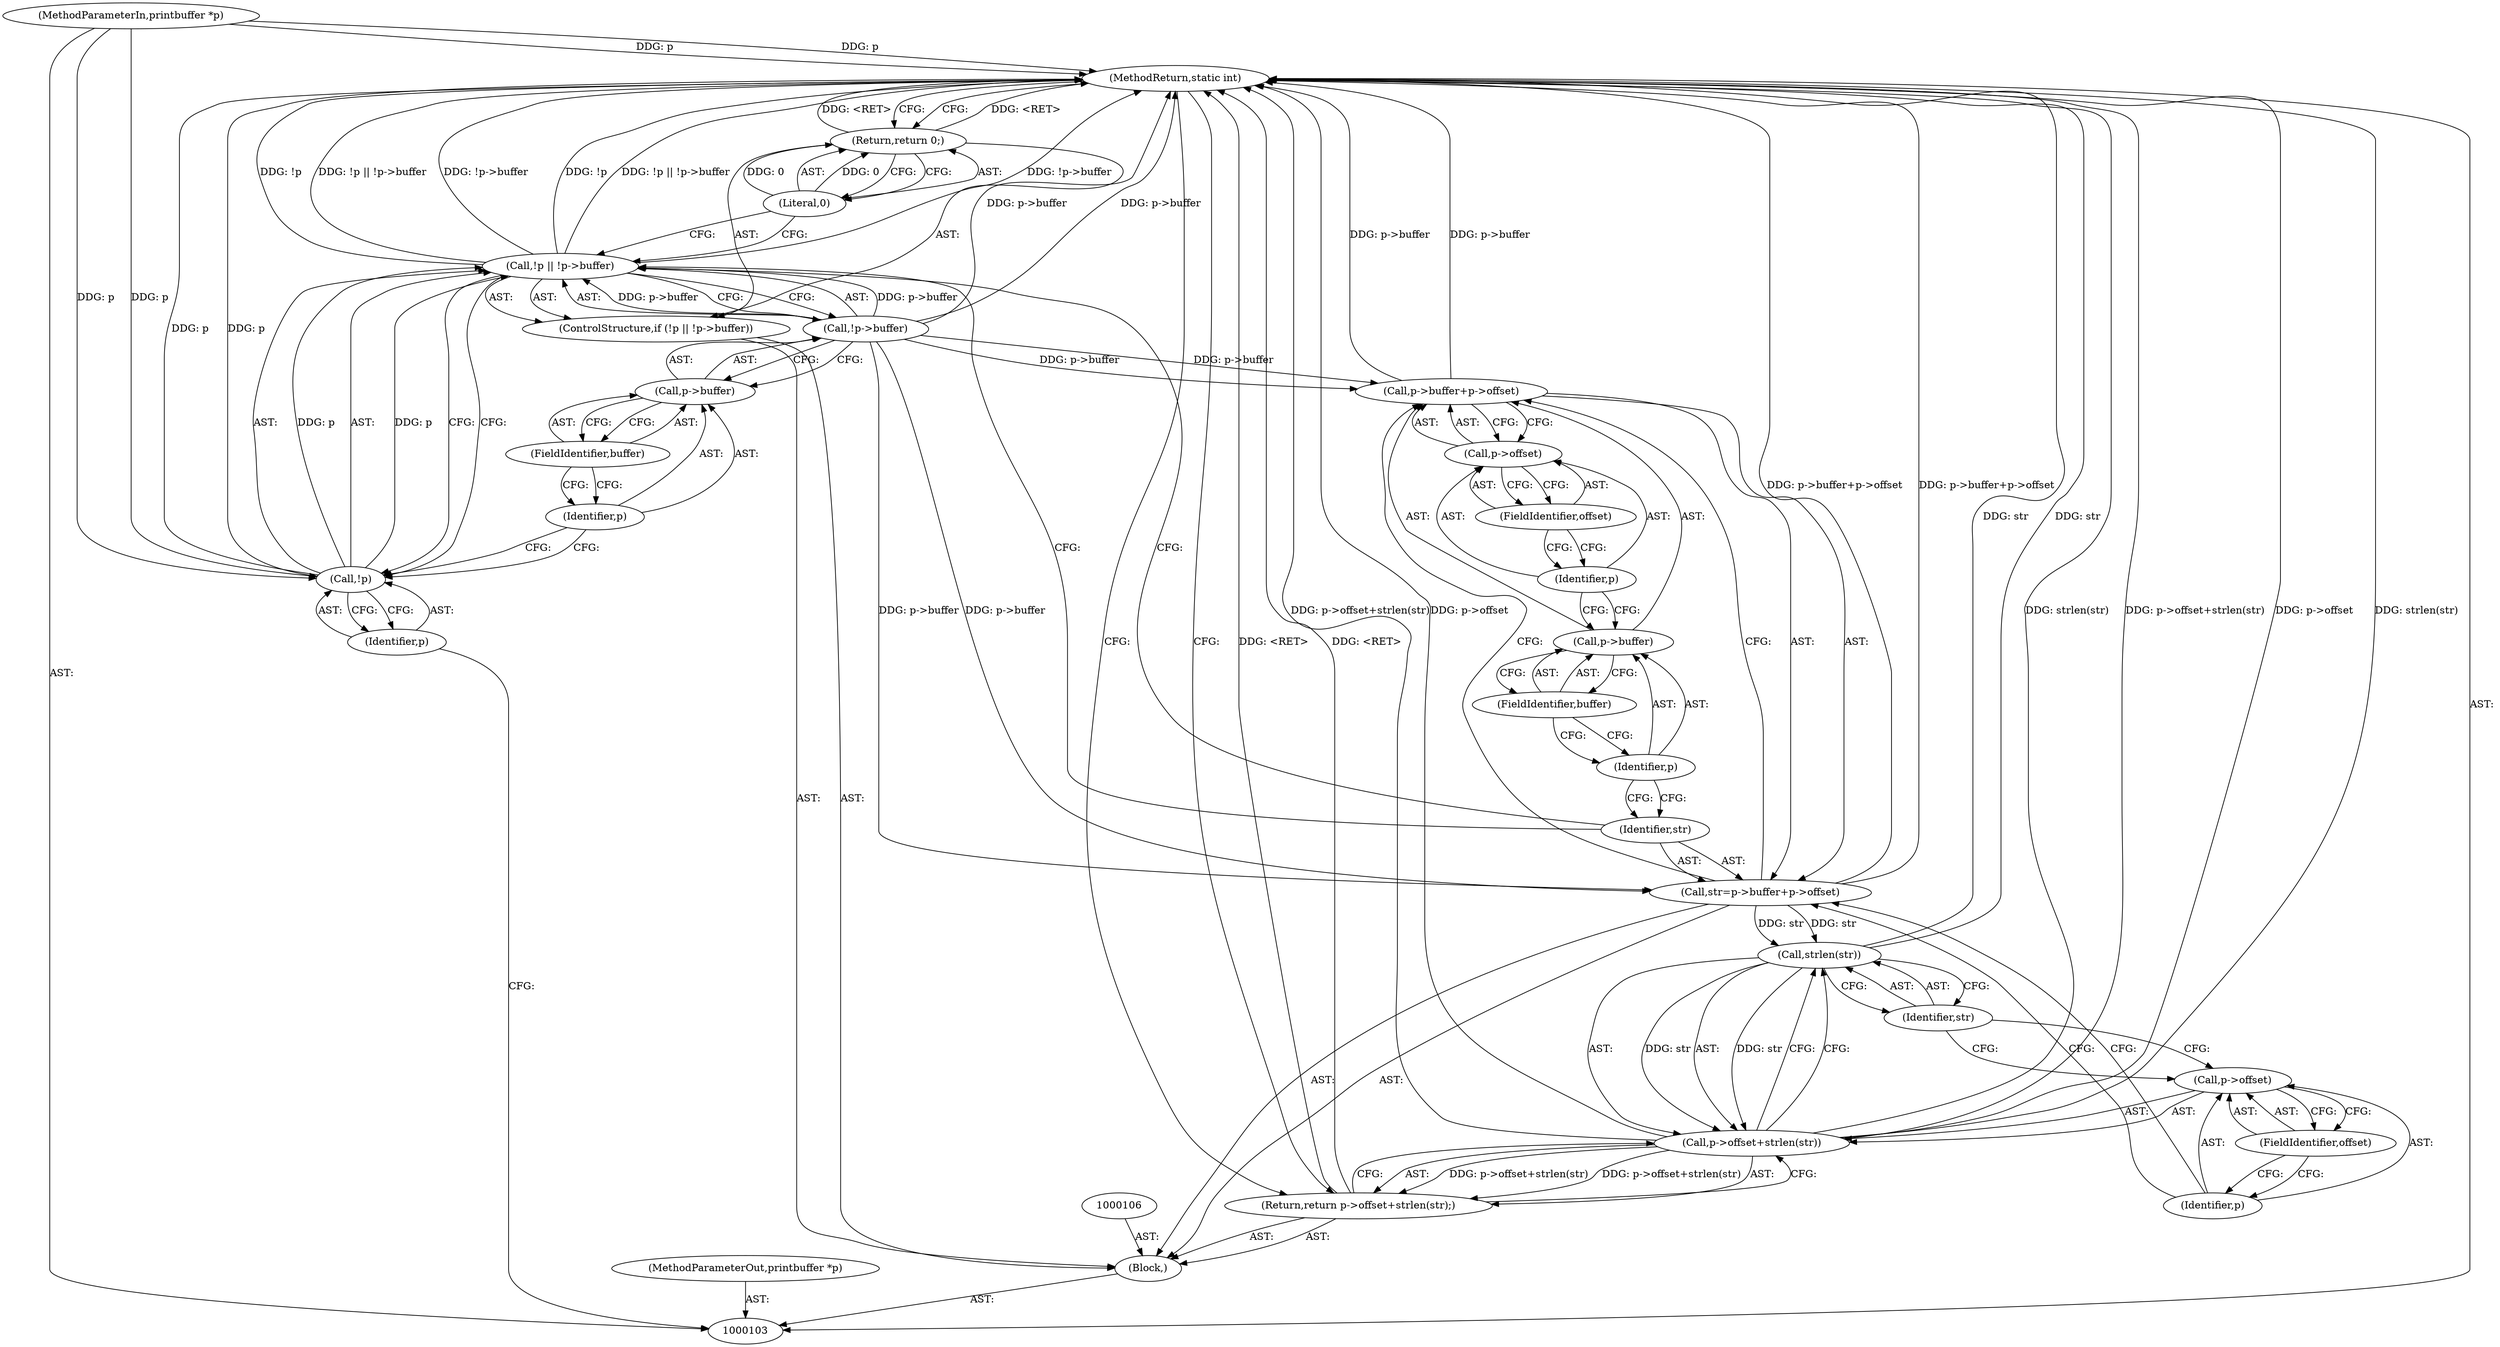 digraph "0_iperf_91f2fa59e8ed80dfbf400add0164ee0e508e412a_41" {
"1000133" [label="(MethodReturn,static int)"];
"1000104" [label="(MethodParameterIn,printbuffer *p)"];
"1000408" [label="(MethodParameterOut,printbuffer *p)"];
"1000105" [label="(Block,)"];
"1000107" [label="(ControlStructure,if (!p || !p->buffer))"];
"1000111" [label="(Call,!p->buffer)"];
"1000112" [label="(Call,p->buffer)"];
"1000113" [label="(Identifier,p)"];
"1000114" [label="(FieldIdentifier,buffer)"];
"1000115" [label="(Return,return 0;)"];
"1000116" [label="(Literal,0)"];
"1000108" [label="(Call,!p || !p->buffer)"];
"1000109" [label="(Call,!p)"];
"1000110" [label="(Identifier,p)"];
"1000117" [label="(Call,str=p->buffer+p->offset)"];
"1000118" [label="(Identifier,str)"];
"1000123" [label="(Call,p->offset)"];
"1000124" [label="(Identifier,p)"];
"1000125" [label="(FieldIdentifier,offset)"];
"1000119" [label="(Call,p->buffer+p->offset)"];
"1000120" [label="(Call,p->buffer)"];
"1000121" [label="(Identifier,p)"];
"1000122" [label="(FieldIdentifier,buffer)"];
"1000126" [label="(Return,return p->offset+strlen(str);)"];
"1000130" [label="(FieldIdentifier,offset)"];
"1000131" [label="(Call,strlen(str))"];
"1000132" [label="(Identifier,str)"];
"1000127" [label="(Call,p->offset+strlen(str))"];
"1000128" [label="(Call,p->offset)"];
"1000129" [label="(Identifier,p)"];
"1000133" -> "1000103"  [label="AST: "];
"1000133" -> "1000115"  [label="CFG: "];
"1000133" -> "1000126"  [label="CFG: "];
"1000126" -> "1000133"  [label="DDG: <RET>"];
"1000108" -> "1000133"  [label="DDG: !p || !p->buffer"];
"1000108" -> "1000133"  [label="DDG: !p->buffer"];
"1000108" -> "1000133"  [label="DDG: !p"];
"1000104" -> "1000133"  [label="DDG: p"];
"1000131" -> "1000133"  [label="DDG: str"];
"1000127" -> "1000133"  [label="DDG: p->offset+strlen(str)"];
"1000127" -> "1000133"  [label="DDG: p->offset"];
"1000127" -> "1000133"  [label="DDG: strlen(str)"];
"1000111" -> "1000133"  [label="DDG: p->buffer"];
"1000117" -> "1000133"  [label="DDG: p->buffer+p->offset"];
"1000109" -> "1000133"  [label="DDG: p"];
"1000119" -> "1000133"  [label="DDG: p->buffer"];
"1000115" -> "1000133"  [label="DDG: <RET>"];
"1000104" -> "1000103"  [label="AST: "];
"1000104" -> "1000133"  [label="DDG: p"];
"1000104" -> "1000109"  [label="DDG: p"];
"1000408" -> "1000103"  [label="AST: "];
"1000105" -> "1000103"  [label="AST: "];
"1000106" -> "1000105"  [label="AST: "];
"1000107" -> "1000105"  [label="AST: "];
"1000117" -> "1000105"  [label="AST: "];
"1000126" -> "1000105"  [label="AST: "];
"1000107" -> "1000105"  [label="AST: "];
"1000108" -> "1000107"  [label="AST: "];
"1000115" -> "1000107"  [label="AST: "];
"1000111" -> "1000108"  [label="AST: "];
"1000111" -> "1000112"  [label="CFG: "];
"1000112" -> "1000111"  [label="AST: "];
"1000108" -> "1000111"  [label="CFG: "];
"1000111" -> "1000133"  [label="DDG: p->buffer"];
"1000111" -> "1000108"  [label="DDG: p->buffer"];
"1000111" -> "1000117"  [label="DDG: p->buffer"];
"1000111" -> "1000119"  [label="DDG: p->buffer"];
"1000112" -> "1000111"  [label="AST: "];
"1000112" -> "1000114"  [label="CFG: "];
"1000113" -> "1000112"  [label="AST: "];
"1000114" -> "1000112"  [label="AST: "];
"1000111" -> "1000112"  [label="CFG: "];
"1000113" -> "1000112"  [label="AST: "];
"1000113" -> "1000109"  [label="CFG: "];
"1000114" -> "1000113"  [label="CFG: "];
"1000114" -> "1000112"  [label="AST: "];
"1000114" -> "1000113"  [label="CFG: "];
"1000112" -> "1000114"  [label="CFG: "];
"1000115" -> "1000107"  [label="AST: "];
"1000115" -> "1000116"  [label="CFG: "];
"1000116" -> "1000115"  [label="AST: "];
"1000133" -> "1000115"  [label="CFG: "];
"1000115" -> "1000133"  [label="DDG: <RET>"];
"1000116" -> "1000115"  [label="DDG: 0"];
"1000116" -> "1000115"  [label="AST: "];
"1000116" -> "1000108"  [label="CFG: "];
"1000115" -> "1000116"  [label="CFG: "];
"1000116" -> "1000115"  [label="DDG: 0"];
"1000108" -> "1000107"  [label="AST: "];
"1000108" -> "1000109"  [label="CFG: "];
"1000108" -> "1000111"  [label="CFG: "];
"1000109" -> "1000108"  [label="AST: "];
"1000111" -> "1000108"  [label="AST: "];
"1000116" -> "1000108"  [label="CFG: "];
"1000118" -> "1000108"  [label="CFG: "];
"1000108" -> "1000133"  [label="DDG: !p || !p->buffer"];
"1000108" -> "1000133"  [label="DDG: !p->buffer"];
"1000108" -> "1000133"  [label="DDG: !p"];
"1000109" -> "1000108"  [label="DDG: p"];
"1000111" -> "1000108"  [label="DDG: p->buffer"];
"1000109" -> "1000108"  [label="AST: "];
"1000109" -> "1000110"  [label="CFG: "];
"1000110" -> "1000109"  [label="AST: "];
"1000113" -> "1000109"  [label="CFG: "];
"1000108" -> "1000109"  [label="CFG: "];
"1000109" -> "1000133"  [label="DDG: p"];
"1000109" -> "1000108"  [label="DDG: p"];
"1000104" -> "1000109"  [label="DDG: p"];
"1000110" -> "1000109"  [label="AST: "];
"1000110" -> "1000103"  [label="CFG: "];
"1000109" -> "1000110"  [label="CFG: "];
"1000117" -> "1000105"  [label="AST: "];
"1000117" -> "1000119"  [label="CFG: "];
"1000118" -> "1000117"  [label="AST: "];
"1000119" -> "1000117"  [label="AST: "];
"1000129" -> "1000117"  [label="CFG: "];
"1000117" -> "1000133"  [label="DDG: p->buffer+p->offset"];
"1000111" -> "1000117"  [label="DDG: p->buffer"];
"1000117" -> "1000131"  [label="DDG: str"];
"1000118" -> "1000117"  [label="AST: "];
"1000118" -> "1000108"  [label="CFG: "];
"1000121" -> "1000118"  [label="CFG: "];
"1000123" -> "1000119"  [label="AST: "];
"1000123" -> "1000125"  [label="CFG: "];
"1000124" -> "1000123"  [label="AST: "];
"1000125" -> "1000123"  [label="AST: "];
"1000119" -> "1000123"  [label="CFG: "];
"1000124" -> "1000123"  [label="AST: "];
"1000124" -> "1000120"  [label="CFG: "];
"1000125" -> "1000124"  [label="CFG: "];
"1000125" -> "1000123"  [label="AST: "];
"1000125" -> "1000124"  [label="CFG: "];
"1000123" -> "1000125"  [label="CFG: "];
"1000119" -> "1000117"  [label="AST: "];
"1000119" -> "1000123"  [label="CFG: "];
"1000120" -> "1000119"  [label="AST: "];
"1000123" -> "1000119"  [label="AST: "];
"1000117" -> "1000119"  [label="CFG: "];
"1000119" -> "1000133"  [label="DDG: p->buffer"];
"1000111" -> "1000119"  [label="DDG: p->buffer"];
"1000120" -> "1000119"  [label="AST: "];
"1000120" -> "1000122"  [label="CFG: "];
"1000121" -> "1000120"  [label="AST: "];
"1000122" -> "1000120"  [label="AST: "];
"1000124" -> "1000120"  [label="CFG: "];
"1000121" -> "1000120"  [label="AST: "];
"1000121" -> "1000118"  [label="CFG: "];
"1000122" -> "1000121"  [label="CFG: "];
"1000122" -> "1000120"  [label="AST: "];
"1000122" -> "1000121"  [label="CFG: "];
"1000120" -> "1000122"  [label="CFG: "];
"1000126" -> "1000105"  [label="AST: "];
"1000126" -> "1000127"  [label="CFG: "];
"1000127" -> "1000126"  [label="AST: "];
"1000133" -> "1000126"  [label="CFG: "];
"1000126" -> "1000133"  [label="DDG: <RET>"];
"1000127" -> "1000126"  [label="DDG: p->offset+strlen(str)"];
"1000130" -> "1000128"  [label="AST: "];
"1000130" -> "1000129"  [label="CFG: "];
"1000128" -> "1000130"  [label="CFG: "];
"1000131" -> "1000127"  [label="AST: "];
"1000131" -> "1000132"  [label="CFG: "];
"1000132" -> "1000131"  [label="AST: "];
"1000127" -> "1000131"  [label="CFG: "];
"1000131" -> "1000133"  [label="DDG: str"];
"1000131" -> "1000127"  [label="DDG: str"];
"1000117" -> "1000131"  [label="DDG: str"];
"1000132" -> "1000131"  [label="AST: "];
"1000132" -> "1000128"  [label="CFG: "];
"1000131" -> "1000132"  [label="CFG: "];
"1000127" -> "1000126"  [label="AST: "];
"1000127" -> "1000131"  [label="CFG: "];
"1000128" -> "1000127"  [label="AST: "];
"1000131" -> "1000127"  [label="AST: "];
"1000126" -> "1000127"  [label="CFG: "];
"1000127" -> "1000133"  [label="DDG: p->offset+strlen(str)"];
"1000127" -> "1000133"  [label="DDG: p->offset"];
"1000127" -> "1000133"  [label="DDG: strlen(str)"];
"1000127" -> "1000126"  [label="DDG: p->offset+strlen(str)"];
"1000131" -> "1000127"  [label="DDG: str"];
"1000128" -> "1000127"  [label="AST: "];
"1000128" -> "1000130"  [label="CFG: "];
"1000129" -> "1000128"  [label="AST: "];
"1000130" -> "1000128"  [label="AST: "];
"1000132" -> "1000128"  [label="CFG: "];
"1000129" -> "1000128"  [label="AST: "];
"1000129" -> "1000117"  [label="CFG: "];
"1000130" -> "1000129"  [label="CFG: "];
}
